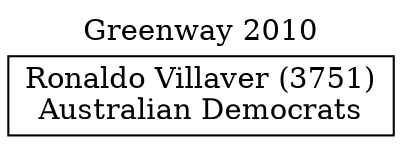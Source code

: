 // House preference flow
digraph "Ronaldo Villaver (3751)_Greenway_2010" {
	graph [label="Greenway 2010" labelloc=t mclimit=10]
	node [shape=box]
	"Ronaldo Villaver (3751)" [label="Ronaldo Villaver (3751)
Australian Democrats"]
}
